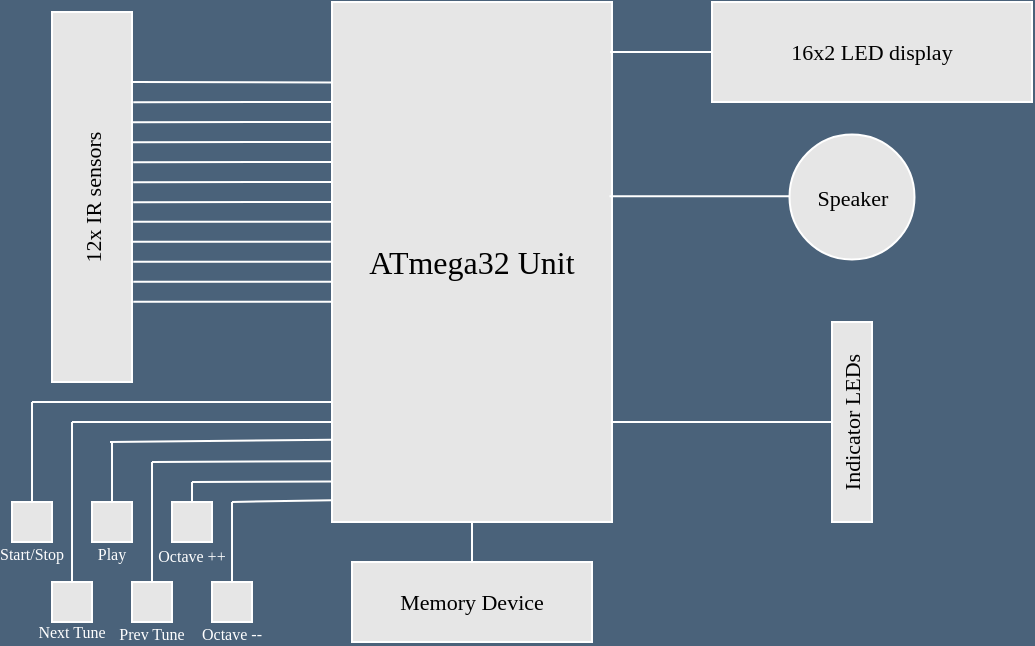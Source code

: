 <mxfile version="14.7.7" type="device"><diagram id="6aCt9M3t40kEEd8ROBtD" name="Page-1"><mxGraphModel dx="865" dy="470" grid="0" gridSize="10" guides="1" tooltips="1" connect="1" arrows="1" fold="1" page="1" pageScale="1" pageWidth="827" pageHeight="1169" background="#4A627A" math="0" shadow="0"><root><mxCell id="0"/><mxCell id="1" parent="0"/><mxCell id="lI6BsBXwkCQ6wL_6TQRO-2" value="" style="rounded=0;whiteSpace=wrap;html=1;fontFamily=Times New Roman;fillColor=#E6E6E6;strokeColor=#FFFFFF;" vertex="1" parent="1"><mxGeometry x="230" y="125" width="40" height="185" as="geometry"/></mxCell><mxCell id="lI6BsBXwkCQ6wL_6TQRO-5" value="" style="endArrow=none;html=1;entryX=0.002;entryY=0.15;entryDx=0;entryDy=0;entryPerimeter=0;exitX=1.025;exitY=0.167;exitDx=0;exitDy=0;exitPerimeter=0;strokeColor=#FFFFFF;" edge="1" parent="1"><mxGeometry width="50" height="50" relative="1" as="geometry"><mxPoint x="270.6" y="170.07" as="sourcePoint"/><mxPoint x="370" y="170" as="targetPoint"/></mxGeometry></mxCell><mxCell id="lI6BsBXwkCQ6wL_6TQRO-6" value="" style="endArrow=none;html=1;entryX=0.002;entryY=0.15;entryDx=0;entryDy=0;entryPerimeter=0;exitX=1.025;exitY=0.167;exitDx=0;exitDy=0;exitPerimeter=0;strokeColor=#FFFFFF;" edge="1" parent="1"><mxGeometry width="50" height="50" relative="1" as="geometry"><mxPoint x="270" y="180.07" as="sourcePoint"/><mxPoint x="369.4" y="180" as="targetPoint"/></mxGeometry></mxCell><mxCell id="lI6BsBXwkCQ6wL_6TQRO-7" value="" style="endArrow=none;html=1;entryX=0.002;entryY=0.15;entryDx=0;entryDy=0;entryPerimeter=0;exitX=1.025;exitY=0.167;exitDx=0;exitDy=0;exitPerimeter=0;strokeColor=#FFFFFF;" edge="1" parent="1"><mxGeometry width="50" height="50" relative="1" as="geometry"><mxPoint x="270" y="190.07" as="sourcePoint"/><mxPoint x="369.4" y="190" as="targetPoint"/></mxGeometry></mxCell><mxCell id="lI6BsBXwkCQ6wL_6TQRO-8" value="" style="endArrow=none;html=1;entryX=0.002;entryY=0.15;entryDx=0;entryDy=0;entryPerimeter=0;exitX=1.025;exitY=0.167;exitDx=0;exitDy=0;exitPerimeter=0;strokeColor=#FFFFFF;" edge="1" parent="1"><mxGeometry width="50" height="50" relative="1" as="geometry"><mxPoint x="270.6" y="200.07" as="sourcePoint"/><mxPoint x="370" y="200" as="targetPoint"/></mxGeometry></mxCell><mxCell id="lI6BsBXwkCQ6wL_6TQRO-9" value="" style="endArrow=none;html=1;entryX=0.002;entryY=0.15;entryDx=0;entryDy=0;entryPerimeter=0;exitX=1.025;exitY=0.167;exitDx=0;exitDy=0;exitPerimeter=0;strokeColor=#FFFFFF;" edge="1" parent="1"><mxGeometry width="50" height="50" relative="1" as="geometry"><mxPoint x="270.6" y="210.07" as="sourcePoint"/><mxPoint x="370" y="210" as="targetPoint"/></mxGeometry></mxCell><mxCell id="lI6BsBXwkCQ6wL_6TQRO-10" value="" style="endArrow=none;html=1;entryX=0.002;entryY=0.15;entryDx=0;entryDy=0;entryPerimeter=0;exitX=1.025;exitY=0.167;exitDx=0;exitDy=0;exitPerimeter=0;strokeColor=#FFFFFF;" edge="1" parent="1"><mxGeometry width="50" height="50" relative="1" as="geometry"><mxPoint x="270.6" y="220.07" as="sourcePoint"/><mxPoint x="370" y="220" as="targetPoint"/></mxGeometry></mxCell><mxCell id="lI6BsBXwkCQ6wL_6TQRO-11" value="" style="endArrow=none;html=1;entryX=0.002;entryY=0.15;entryDx=0;entryDy=0;entryPerimeter=0;exitX=1.025;exitY=0.167;exitDx=0;exitDy=0;exitPerimeter=0;strokeColor=#FFFFFF;" edge="1" parent="1"><mxGeometry width="50" height="50" relative="1" as="geometry"><mxPoint x="270.6" y="229.9" as="sourcePoint"/><mxPoint x="370" y="229.83" as="targetPoint"/></mxGeometry></mxCell><mxCell id="lI6BsBXwkCQ6wL_6TQRO-12" value="" style="endArrow=none;html=1;entryX=0.002;entryY=0.15;entryDx=0;entryDy=0;entryPerimeter=0;exitX=1.025;exitY=0.167;exitDx=0;exitDy=0;exitPerimeter=0;fontColor=#FFFFFF;strokeColor=#FFFFFF;" edge="1" parent="1"><mxGeometry width="50" height="50" relative="1" as="geometry"><mxPoint x="270" y="239.9" as="sourcePoint"/><mxPoint x="369.4" y="239.83" as="targetPoint"/></mxGeometry></mxCell><mxCell id="lI6BsBXwkCQ6wL_6TQRO-13" value="" style="endArrow=none;html=1;entryX=0.002;entryY=0.15;entryDx=0;entryDy=0;entryPerimeter=0;exitX=1.025;exitY=0.167;exitDx=0;exitDy=0;exitPerimeter=0;fontColor=#FFFFFF;strokeColor=#FFFFFF;" edge="1" parent="1"><mxGeometry width="50" height="50" relative="1" as="geometry"><mxPoint x="270.6" y="249.9" as="sourcePoint"/><mxPoint x="370" y="249.83" as="targetPoint"/></mxGeometry></mxCell><mxCell id="lI6BsBXwkCQ6wL_6TQRO-14" value="" style="endArrow=none;html=1;entryX=0.002;entryY=0.15;entryDx=0;entryDy=0;entryPerimeter=0;exitX=1.025;exitY=0.167;exitDx=0;exitDy=0;exitPerimeter=0;fontColor=#FFFFFF;strokeColor=#FFFFFF;" edge="1" parent="1"><mxGeometry width="50" height="50" relative="1" as="geometry"><mxPoint x="270.6" y="259.9" as="sourcePoint"/><mxPoint x="370" y="259.83" as="targetPoint"/></mxGeometry></mxCell><mxCell id="lI6BsBXwkCQ6wL_6TQRO-15" value="" style="endArrow=none;html=1;entryX=0.002;entryY=0.15;entryDx=0;entryDy=0;entryPerimeter=0;exitX=1.025;exitY=0.167;exitDx=0;exitDy=0;exitPerimeter=0;fontColor=#FFFFFF;strokeColor=#FFFFFF;" edge="1" parent="1"><mxGeometry width="50" height="50" relative="1" as="geometry"><mxPoint x="270.6" y="269.9" as="sourcePoint"/><mxPoint x="370" y="269.83" as="targetPoint"/></mxGeometry></mxCell><mxCell id="lI6BsBXwkCQ6wL_6TQRO-16" value="" style="whiteSpace=wrap;html=1;aspect=fixed;fillColor=#E6E6E6;strokeColor=#FFFFFF;" vertex="1" parent="1"><mxGeometry x="210" y="370" width="20" height="20" as="geometry"/></mxCell><mxCell id="lI6BsBXwkCQ6wL_6TQRO-17" value="" style="whiteSpace=wrap;html=1;aspect=fixed;fillColor=#E6E6E6;strokeColor=#FFFFFF;" vertex="1" parent="1"><mxGeometry x="230" y="410" width="20" height="20" as="geometry"/></mxCell><mxCell id="lI6BsBXwkCQ6wL_6TQRO-18" value="" style="whiteSpace=wrap;html=1;aspect=fixed;fillColor=#E6E6E6;strokeColor=#FFFFFF;" vertex="1" parent="1"><mxGeometry x="250" y="370" width="20" height="20" as="geometry"/></mxCell><mxCell id="lI6BsBXwkCQ6wL_6TQRO-19" value="" style="whiteSpace=wrap;html=1;aspect=fixed;fillColor=#E6E6E6;strokeColor=#FFFFFF;" vertex="1" parent="1"><mxGeometry x="270" y="410" width="20" height="20" as="geometry"/></mxCell><mxCell id="lI6BsBXwkCQ6wL_6TQRO-20" value="&lt;font style=&quot;font-size: 16px&quot; face=&quot;Times New Roman&quot;&gt;ATmega32 Unit&lt;br&gt;&lt;/font&gt;" style="rounded=0;whiteSpace=wrap;html=1;fillColor=#E6E6E6;strokeColor=#FFFFFF;" vertex="1" parent="1"><mxGeometry x="370" y="120" width="140" height="260" as="geometry"/></mxCell><mxCell id="lI6BsBXwkCQ6wL_6TQRO-37" value="" style="whiteSpace=wrap;html=1;aspect=fixed;fillColor=#E6E6E6;strokeColor=#FFFFFF;" vertex="1" parent="1"><mxGeometry x="290" y="370" width="20" height="20" as="geometry"/></mxCell><mxCell id="lI6BsBXwkCQ6wL_6TQRO-38" value="" style="whiteSpace=wrap;html=1;aspect=fixed;fillColor=#E6E6E6;strokeColor=#FFFFFF;" vertex="1" parent="1"><mxGeometry x="310" y="410" width="20" height="20" as="geometry"/></mxCell><mxCell id="lI6BsBXwkCQ6wL_6TQRO-39" value="" style="endArrow=none;html=1;exitX=0.5;exitY=0;exitDx=0;exitDy=0;fontColor=#FFFFFF;strokeColor=#FFFFFF;" edge="1" parent="1" source="lI6BsBXwkCQ6wL_6TQRO-16"><mxGeometry width="50" height="50" relative="1" as="geometry"><mxPoint x="220" y="360" as="sourcePoint"/><mxPoint x="220" y="320" as="targetPoint"/></mxGeometry></mxCell><mxCell id="lI6BsBXwkCQ6wL_6TQRO-40" value="" style="endArrow=none;html=1;entryX=0;entryY=0.769;entryDx=0;entryDy=0;entryPerimeter=0;fontColor=#FFFFFF;strokeColor=#FFFFFF;" edge="1" parent="1" target="lI6BsBXwkCQ6wL_6TQRO-20"><mxGeometry width="50" height="50" relative="1" as="geometry"><mxPoint x="220" y="320" as="sourcePoint"/><mxPoint x="270" y="270" as="targetPoint"/></mxGeometry></mxCell><mxCell id="lI6BsBXwkCQ6wL_6TQRO-41" value="" style="endArrow=none;html=1;entryX=0;entryY=0.769;entryDx=0;entryDy=0;entryPerimeter=0;fontColor=#FFFFFF;strokeColor=#FFFFFF;" edge="1" parent="1"><mxGeometry width="50" height="50" relative="1" as="geometry"><mxPoint x="240" y="330" as="sourcePoint"/><mxPoint x="370" y="329.94" as="targetPoint"/></mxGeometry></mxCell><mxCell id="lI6BsBXwkCQ6wL_6TQRO-42" value="" style="endArrow=none;html=1;exitX=0.5;exitY=0;exitDx=0;exitDy=0;fontColor=#FFFFFF;strokeColor=#FFFFFF;" edge="1" parent="1" source="lI6BsBXwkCQ6wL_6TQRO-17"><mxGeometry width="50" height="50" relative="1" as="geometry"><mxPoint x="240" y="370" as="sourcePoint"/><mxPoint x="240" y="330" as="targetPoint"/></mxGeometry></mxCell><mxCell id="lI6BsBXwkCQ6wL_6TQRO-43" value="" style="endArrow=none;html=1;exitX=0.5;exitY=0;exitDx=0;exitDy=0;fontColor=#FFFFFF;strokeColor=#FFFFFF;" edge="1" parent="1" source="lI6BsBXwkCQ6wL_6TQRO-18"><mxGeometry width="50" height="50" relative="1" as="geometry"><mxPoint x="260" y="360" as="sourcePoint"/><mxPoint x="260" y="340" as="targetPoint"/></mxGeometry></mxCell><mxCell id="lI6BsBXwkCQ6wL_6TQRO-44" value="" style="endArrow=none;html=1;entryX=0.01;entryY=0.838;entryDx=0;entryDy=0;entryPerimeter=0;fontColor=#FFFFFF;strokeColor=#FFFFFF;" edge="1" parent="1"><mxGeometry width="50" height="50" relative="1" as="geometry"><mxPoint x="259" y="340" as="sourcePoint"/><mxPoint x="370.4" y="338.88" as="targetPoint"/></mxGeometry></mxCell><mxCell id="lI6BsBXwkCQ6wL_6TQRO-45" value="" style="endArrow=none;html=1;fontColor=#FFFFFF;strokeColor=#FFFFFF;" edge="1" parent="1"><mxGeometry width="50" height="50" relative="1" as="geometry"><mxPoint x="280" y="410" as="sourcePoint"/><mxPoint x="280" y="350" as="targetPoint"/></mxGeometry></mxCell><mxCell id="lI6BsBXwkCQ6wL_6TQRO-46" value="" style="endArrow=none;html=1;entryX=0;entryY=0.883;entryDx=0;entryDy=0;entryPerimeter=0;fontColor=#FFFFFF;strokeColor=#FFFFFF;" edge="1" parent="1" target="lI6BsBXwkCQ6wL_6TQRO-20"><mxGeometry width="50" height="50" relative="1" as="geometry"><mxPoint x="280" y="350" as="sourcePoint"/><mxPoint x="330" y="300" as="targetPoint"/></mxGeometry></mxCell><mxCell id="lI6BsBXwkCQ6wL_6TQRO-47" value="" style="endArrow=none;html=1;exitX=0.5;exitY=0;exitDx=0;exitDy=0;fontColor=#FFFFFF;strokeColor=#FFFFFF;" edge="1" parent="1" source="lI6BsBXwkCQ6wL_6TQRO-37"><mxGeometry width="50" height="50" relative="1" as="geometry"><mxPoint x="240" y="370" as="sourcePoint"/><mxPoint x="300" y="360" as="targetPoint"/></mxGeometry></mxCell><mxCell id="lI6BsBXwkCQ6wL_6TQRO-48" value="" style="endArrow=none;html=1;entryX=0;entryY=0.922;entryDx=0;entryDy=0;entryPerimeter=0;fontColor=#FFFFFF;strokeColor=#FFFFFF;" edge="1" parent="1" target="lI6BsBXwkCQ6wL_6TQRO-20"><mxGeometry width="50" height="50" relative="1" as="geometry"><mxPoint x="300" y="360" as="sourcePoint"/><mxPoint x="290" y="320" as="targetPoint"/></mxGeometry></mxCell><mxCell id="lI6BsBXwkCQ6wL_6TQRO-49" value="" style="endArrow=none;html=1;exitX=0.5;exitY=-0.1;exitDx=0;exitDy=0;exitPerimeter=0;fontColor=#FFFFFF;labelBackgroundColor=#FFFFFF;labelBorderColor=#FFFFFF;fillColor=#dae8fc;strokeColor=#FFFFFF;" edge="1" parent="1"><mxGeometry width="50" height="50" relative="1" as="geometry"><mxPoint x="320" y="410" as="sourcePoint"/><mxPoint x="320" y="370" as="targetPoint"/></mxGeometry></mxCell><mxCell id="lI6BsBXwkCQ6wL_6TQRO-50" value="" style="endArrow=none;html=1;entryX=0;entryY=0.958;entryDx=0;entryDy=0;entryPerimeter=0;fontColor=#FFFFFF;strokeColor=#FFFFFF;" edge="1" parent="1" target="lI6BsBXwkCQ6wL_6TQRO-20"><mxGeometry width="50" height="50" relative="1" as="geometry"><mxPoint x="320" y="370" as="sourcePoint"/><mxPoint x="370" y="320" as="targetPoint"/></mxGeometry></mxCell><mxCell id="lI6BsBXwkCQ6wL_6TQRO-51" value="&lt;font style=&quot;font-size: 11px&quot;&gt;16x2 LED display&lt;/font&gt;" style="rounded=0;whiteSpace=wrap;html=1;fontFamily=Times New Roman;fillColor=#E6E6E6;strokeColor=#FFFFFF;" vertex="1" parent="1"><mxGeometry x="560" y="120" width="160" height="50" as="geometry"/></mxCell><mxCell id="lI6BsBXwkCQ6wL_6TQRO-52" value="" style="endArrow=none;html=1;entryX=0;entryY=0.5;entryDx=0;entryDy=0;strokeColor=#FFFFFF;" edge="1" parent="1" target="lI6BsBXwkCQ6wL_6TQRO-51"><mxGeometry width="50" height="50" relative="1" as="geometry"><mxPoint x="509" y="145" as="sourcePoint"/><mxPoint x="630" y="150" as="targetPoint"/></mxGeometry></mxCell><mxCell id="lI6BsBXwkCQ6wL_6TQRO-54" value="Speaker" style="ellipse;whiteSpace=wrap;html=1;aspect=fixed;fontFamily=Times New Roman;fontSize=11;fillColor=#E6E6E6;strokeColor=#FFFFFF;" vertex="1" parent="1"><mxGeometry x="598.75" y="186.25" width="62.5" height="62.5" as="geometry"/></mxCell><mxCell id="lI6BsBXwkCQ6wL_6TQRO-55" value="" style="endArrow=none;html=1;strokeColor=#FFFFFF;" edge="1" parent="1"><mxGeometry width="50" height="50" relative="1" as="geometry"><mxPoint x="508.75" y="217.08" as="sourcePoint"/><mxPoint x="598.75" y="217.08" as="targetPoint"/></mxGeometry></mxCell><mxCell id="lI6BsBXwkCQ6wL_6TQRO-56" value="&lt;font style=&quot;font-size: 11px&quot;&gt;Memory Device&lt;/font&gt;" style="rounded=0;whiteSpace=wrap;html=1;fontFamily=Times New Roman;fillColor=#E6E6E6;strokeColor=#FFFFFF;" vertex="1" parent="1"><mxGeometry x="380" y="400" width="120" height="40" as="geometry"/></mxCell><mxCell id="lI6BsBXwkCQ6wL_6TQRO-57" value="" style="endArrow=none;html=1;entryX=0.5;entryY=1;entryDx=0;entryDy=0;strokeColor=#FFFFFF;" edge="1" parent="1" target="lI6BsBXwkCQ6wL_6TQRO-20"><mxGeometry width="50" height="50" relative="1" as="geometry"><mxPoint x="440" y="400" as="sourcePoint"/><mxPoint x="490" y="350" as="targetPoint"/></mxGeometry></mxCell><mxCell id="lI6BsBXwkCQ6wL_6TQRO-59" value="" style="rounded=0;whiteSpace=wrap;html=1;fontSize=11;fontFamily=Times New Roman;fillColor=#E6E6E6;strokeColor=#FFFFFF;" vertex="1" parent="1"><mxGeometry x="620" y="280" width="20" height="100" as="geometry"/></mxCell><mxCell id="lI6BsBXwkCQ6wL_6TQRO-65" value="" style="endArrow=none;html=1;entryX=0;entryY=0.5;entryDx=0;entryDy=0;strokeColor=#FFFFFF;" edge="1" parent="1" target="lI6BsBXwkCQ6wL_6TQRO-59"><mxGeometry width="50" height="50" relative="1" as="geometry"><mxPoint x="510" y="330" as="sourcePoint"/><mxPoint x="560" y="280" as="targetPoint"/></mxGeometry></mxCell><mxCell id="lI6BsBXwkCQ6wL_6TQRO-66" value="" style="endArrow=none;html=1;entryX=0;entryY=0.155;entryDx=0;entryDy=0;entryPerimeter=0;strokeColor=#FFFFFF;" edge="1" parent="1" target="lI6BsBXwkCQ6wL_6TQRO-20"><mxGeometry width="50" height="50" relative="1" as="geometry"><mxPoint x="270" y="160" as="sourcePoint"/><mxPoint x="320" y="110" as="targetPoint"/></mxGeometry></mxCell><mxCell id="lI6BsBXwkCQ6wL_6TQRO-67" value="12x IR sensors" style="text;html=1;strokeColor=none;fillColor=none;align=center;verticalAlign=middle;whiteSpace=wrap;rounded=0;fontFamily=Times New Roman;rotation=270;fontSize=11;" vertex="1" parent="1"><mxGeometry x="205" y="207.5" width="90" height="20" as="geometry"/></mxCell><mxCell id="lI6BsBXwkCQ6wL_6TQRO-69" value="&lt;font style=&quot;font-size: 8px&quot;&gt;Start/Stop&lt;/font&gt;" style="text;html=1;strokeColor=none;fillColor=none;align=center;verticalAlign=middle;whiteSpace=wrap;rounded=0;fontFamily=Times New Roman;fontColor=#FFFFFF;" vertex="1" parent="1"><mxGeometry x="210" y="390" width="20" height="10" as="geometry"/></mxCell><mxCell id="lI6BsBXwkCQ6wL_6TQRO-70" value="&lt;font style=&quot;font-size: 8px&quot;&gt;Play&lt;/font&gt;" style="text;html=1;strokeColor=none;fillColor=none;align=center;verticalAlign=middle;whiteSpace=wrap;rounded=0;fontFamily=Times New Roman;fontColor=#FFFFFF;" vertex="1" parent="1"><mxGeometry x="250" y="390" width="20" height="10" as="geometry"/></mxCell><mxCell id="lI6BsBXwkCQ6wL_6TQRO-71" value="&lt;font style=&quot;font-size: 8px;&quot;&gt;Next Tune&lt;br style=&quot;font-size: 8px;&quot;&gt;&lt;/font&gt;" style="text;html=1;strokeColor=none;fillColor=none;align=center;verticalAlign=middle;whiteSpace=wrap;rounded=0;fontFamily=Times New Roman;fontSize=8;fontColor=#FFFFFF;" vertex="1" parent="1"><mxGeometry x="220" y="430" width="40" height="10" as="geometry"/></mxCell><mxCell id="lI6BsBXwkCQ6wL_6TQRO-74" value="&lt;div style=&quot;font-size: 10px&quot;&gt;&lt;font style=&quot;font-size: 8px&quot;&gt;Prev Tune&lt;/font&gt;&lt;/div&gt;" style="text;html=1;strokeColor=none;fillColor=none;align=center;verticalAlign=middle;whiteSpace=wrap;rounded=0;fontFamily=Times New Roman;fontSize=8;fontColor=#FFFFFF;" vertex="1" parent="1"><mxGeometry x="255" y="430" width="50" height="10" as="geometry"/></mxCell><mxCell id="lI6BsBXwkCQ6wL_6TQRO-75" value="Octave ++" style="text;html=1;strokeColor=none;fillColor=none;align=center;verticalAlign=middle;whiteSpace=wrap;rounded=0;fontFamily=Times New Roman;fontSize=8;fontColor=#FFFFFF;" vertex="1" parent="1"><mxGeometry x="280" y="392" width="40" height="10" as="geometry"/></mxCell><mxCell id="lI6BsBXwkCQ6wL_6TQRO-76" value="Octave --" style="text;html=1;align=center;verticalAlign=middle;whiteSpace=wrap;rounded=0;fontFamily=Times New Roman;fontSize=8;fontColor=#FFFFFF;" vertex="1" parent="1"><mxGeometry x="300" y="431" width="40" height="10" as="geometry"/></mxCell><mxCell id="lI6BsBXwkCQ6wL_6TQRO-77" value="Indicator LEDs" style="text;html=1;strokeColor=none;fillColor=none;align=center;verticalAlign=middle;whiteSpace=wrap;rounded=0;fontFamily=Times New Roman;fontSize=11;rotation=270;" vertex="1" parent="1"><mxGeometry x="590" y="320" width="80" height="20" as="geometry"/></mxCell></root></mxGraphModel></diagram></mxfile>